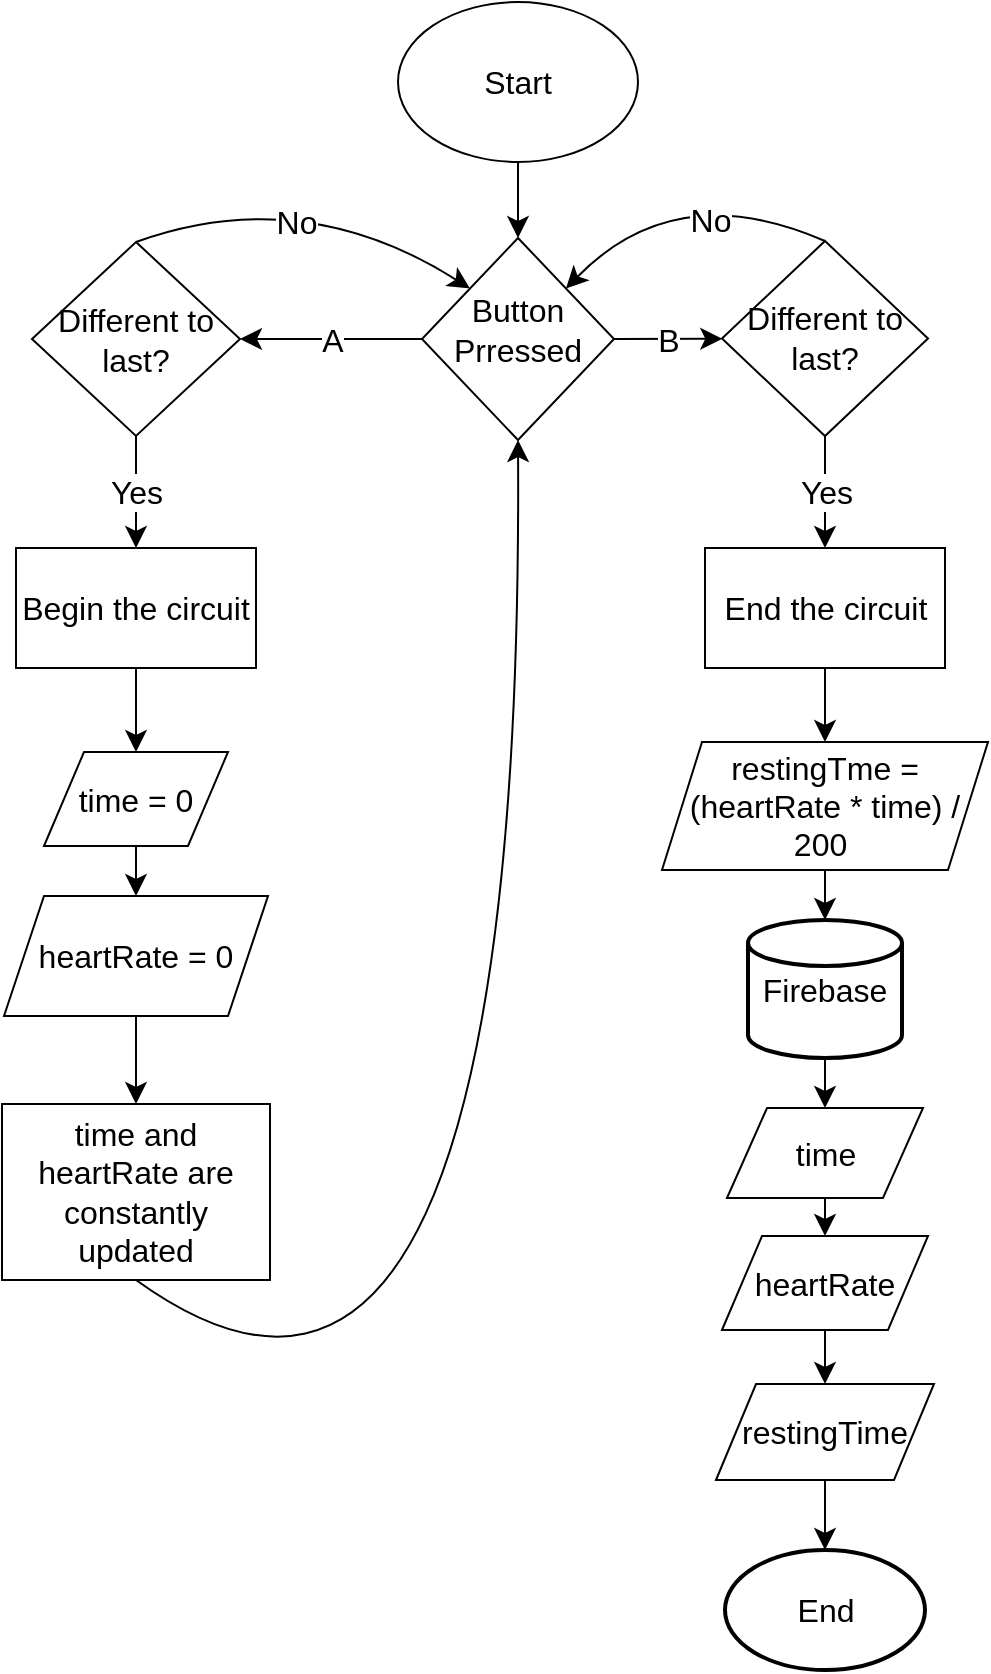 <mxfile version="22.1.11" type="github">
  <diagram name="Page-1" id="UYRgRn9P8_GwJqouFjbf">
    <mxGraphModel dx="1105" dy="1228" grid="0" gridSize="10" guides="1" tooltips="1" connect="1" arrows="1" fold="1" page="0" pageScale="1" pageWidth="850" pageHeight="1100" math="0" shadow="0">
      <root>
        <mxCell id="0" />
        <mxCell id="1" parent="0" />
        <mxCell id="inF__guB-Sgz0s1Ucuuz-1" value="" style="ellipse;whiteSpace=wrap;html=1;fontSize=16;" vertex="1" parent="1">
          <mxGeometry x="163" y="-147" width="120" height="80" as="geometry" />
        </mxCell>
        <mxCell id="inF__guB-Sgz0s1Ucuuz-2" value="" style="endArrow=classic;html=1;rounded=0;fontSize=12;startSize=8;endSize=8;curved=1;exitX=0.5;exitY=1;exitDx=0;exitDy=0;entryX=0.5;entryY=0;entryDx=0;entryDy=0;" edge="1" parent="1" source="inF__guB-Sgz0s1Ucuuz-1" target="inF__guB-Sgz0s1Ucuuz-5">
          <mxGeometry width="50" height="50" relative="1" as="geometry">
            <mxPoint x="255" y="49" as="sourcePoint" />
            <mxPoint x="223" y="13" as="targetPoint" />
          </mxGeometry>
        </mxCell>
        <mxCell id="inF__guB-Sgz0s1Ucuuz-4" value="Start" style="text;html=1;strokeColor=none;fillColor=none;align=center;verticalAlign=middle;whiteSpace=wrap;rounded=0;fontSize=16;" vertex="1" parent="1">
          <mxGeometry x="193" y="-122" width="60" height="30" as="geometry" />
        </mxCell>
        <mxCell id="inF__guB-Sgz0s1Ucuuz-5" value="" style="rhombus;whiteSpace=wrap;html=1;fontSize=16;" vertex="1" parent="1">
          <mxGeometry x="175" y="-29" width="96" height="101" as="geometry" />
        </mxCell>
        <mxCell id="inF__guB-Sgz0s1Ucuuz-6" value="Button Prressed" style="text;html=1;strokeColor=none;fillColor=none;align=center;verticalAlign=middle;whiteSpace=wrap;rounded=0;fontSize=16;" vertex="1" parent="1">
          <mxGeometry x="193" y="2" width="60" height="30" as="geometry" />
        </mxCell>
        <mxCell id="inF__guB-Sgz0s1Ucuuz-7" style="edgeStyle=none;curved=1;rounded=0;orthogonalLoop=1;jettySize=auto;html=1;exitX=0.75;exitY=1;exitDx=0;exitDy=0;fontSize=12;startSize=8;endSize=8;" edge="1" parent="1" source="inF__guB-Sgz0s1Ucuuz-6" target="inF__guB-Sgz0s1Ucuuz-6">
          <mxGeometry relative="1" as="geometry" />
        </mxCell>
        <mxCell id="inF__guB-Sgz0s1Ucuuz-8" value="" style="endArrow=classic;html=1;rounded=0;fontSize=12;startSize=8;endSize=8;curved=1;exitX=0;exitY=0.5;exitDx=0;exitDy=0;entryX=1;entryY=0.5;entryDx=0;entryDy=0;" edge="1" parent="1" source="inF__guB-Sgz0s1Ucuuz-5" target="inF__guB-Sgz0s1Ucuuz-18">
          <mxGeometry relative="1" as="geometry">
            <mxPoint x="35" y="46" as="sourcePoint" />
            <mxPoint x="105" y="6" as="targetPoint" />
          </mxGeometry>
        </mxCell>
        <mxCell id="inF__guB-Sgz0s1Ucuuz-9" value="A" style="edgeLabel;resizable=0;html=1;align=center;verticalAlign=middle;fontSize=16;" connectable="0" vertex="1" parent="inF__guB-Sgz0s1Ucuuz-8">
          <mxGeometry relative="1" as="geometry" />
        </mxCell>
        <mxCell id="inF__guB-Sgz0s1Ucuuz-12" value="Begin the circuit" style="rounded=0;whiteSpace=wrap;html=1;fontSize=16;" vertex="1" parent="1">
          <mxGeometry x="-28" y="126" width="120" height="60" as="geometry" />
        </mxCell>
        <mxCell id="inF__guB-Sgz0s1Ucuuz-13" value="" style="endArrow=classic;html=1;rounded=0;fontSize=12;startSize=8;endSize=8;curved=1;exitX=1;exitY=0.5;exitDx=0;exitDy=0;" edge="1" parent="1" source="inF__guB-Sgz0s1Ucuuz-5" target="inF__guB-Sgz0s1Ucuuz-27">
          <mxGeometry relative="1" as="geometry">
            <mxPoint x="271" y="22" as="sourcePoint" />
            <mxPoint x="317" y="21.5" as="targetPoint" />
          </mxGeometry>
        </mxCell>
        <mxCell id="inF__guB-Sgz0s1Ucuuz-14" value="B" style="edgeLabel;resizable=0;html=1;align=center;verticalAlign=middle;fontSize=16;" connectable="0" vertex="1" parent="inF__guB-Sgz0s1Ucuuz-13">
          <mxGeometry relative="1" as="geometry" />
        </mxCell>
        <mxCell id="inF__guB-Sgz0s1Ucuuz-57" style="edgeStyle=none;curved=1;rounded=0;orthogonalLoop=1;jettySize=auto;html=1;exitX=0.5;exitY=0;exitDx=0;exitDy=0;entryX=0;entryY=0;entryDx=0;entryDy=0;fontSize=12;startSize=8;endSize=8;" edge="1" parent="1" source="inF__guB-Sgz0s1Ucuuz-18" target="inF__guB-Sgz0s1Ucuuz-5">
          <mxGeometry relative="1" as="geometry">
            <Array as="points">
              <mxPoint x="115" y="-57" />
            </Array>
          </mxGeometry>
        </mxCell>
        <mxCell id="inF__guB-Sgz0s1Ucuuz-59" value="No" style="edgeLabel;html=1;align=center;verticalAlign=middle;resizable=0;points=[];fontSize=16;" vertex="1" connectable="0" parent="inF__guB-Sgz0s1Ucuuz-57">
          <mxGeometry x="-0.162" y="-18" relative="1" as="geometry">
            <mxPoint as="offset" />
          </mxGeometry>
        </mxCell>
        <mxCell id="inF__guB-Sgz0s1Ucuuz-18" value="Different to last?" style="rhombus;whiteSpace=wrap;html=1;fontSize=16;" vertex="1" parent="1">
          <mxGeometry x="-20" y="-27" width="104" height="97" as="geometry" />
        </mxCell>
        <mxCell id="inF__guB-Sgz0s1Ucuuz-19" value="" style="endArrow=classic;html=1;rounded=0;fontSize=12;startSize=8;endSize=8;curved=1;exitX=0.5;exitY=1;exitDx=0;exitDy=0;entryX=0.5;entryY=0;entryDx=0;entryDy=0;" edge="1" parent="1" source="inF__guB-Sgz0s1Ucuuz-18" target="inF__guB-Sgz0s1Ucuuz-12">
          <mxGeometry relative="1" as="geometry">
            <mxPoint x="29" y="92" as="sourcePoint" />
            <mxPoint x="34" y="134" as="targetPoint" />
          </mxGeometry>
        </mxCell>
        <mxCell id="inF__guB-Sgz0s1Ucuuz-20" value="Yes" style="edgeLabel;resizable=0;html=1;align=center;verticalAlign=middle;fontSize=16;" connectable="0" vertex="1" parent="inF__guB-Sgz0s1Ucuuz-19">
          <mxGeometry relative="1" as="geometry" />
        </mxCell>
        <mxCell id="inF__guB-Sgz0s1Ucuuz-58" style="edgeStyle=none;curved=1;rounded=0;orthogonalLoop=1;jettySize=auto;html=1;exitX=0.5;exitY=0;exitDx=0;exitDy=0;entryX=1;entryY=0;entryDx=0;entryDy=0;fontSize=12;startSize=8;endSize=8;" edge="1" parent="1" source="inF__guB-Sgz0s1Ucuuz-27" target="inF__guB-Sgz0s1Ucuuz-5">
          <mxGeometry relative="1" as="geometry">
            <Array as="points">
              <mxPoint x="302" y="-60" />
            </Array>
          </mxGeometry>
        </mxCell>
        <mxCell id="inF__guB-Sgz0s1Ucuuz-60" value="No" style="edgeLabel;html=1;align=center;verticalAlign=middle;resizable=0;points=[];fontSize=16;" vertex="1" connectable="0" parent="inF__guB-Sgz0s1Ucuuz-58">
          <mxGeometry x="-0.288" y="13" relative="1" as="geometry">
            <mxPoint as="offset" />
          </mxGeometry>
        </mxCell>
        <mxCell id="inF__guB-Sgz0s1Ucuuz-27" value="Different to last?" style="rhombus;whiteSpace=wrap;html=1;fontSize=16;" vertex="1" parent="1">
          <mxGeometry x="325" y="-27.5" width="103" height="97.5" as="geometry" />
        </mxCell>
        <mxCell id="inF__guB-Sgz0s1Ucuuz-31" value="" style="endArrow=classic;html=1;rounded=0;fontSize=12;startSize=8;endSize=8;curved=1;exitX=0.5;exitY=1;exitDx=0;exitDy=0;entryX=0.5;entryY=0;entryDx=0;entryDy=0;" edge="1" parent="1" source="inF__guB-Sgz0s1Ucuuz-27" target="inF__guB-Sgz0s1Ucuuz-33">
          <mxGeometry relative="1" as="geometry">
            <mxPoint x="147" y="198" as="sourcePoint" />
            <mxPoint x="372" y="125" as="targetPoint" />
          </mxGeometry>
        </mxCell>
        <mxCell id="inF__guB-Sgz0s1Ucuuz-32" value="Yes" style="edgeLabel;resizable=0;html=1;align=center;verticalAlign=middle;fontSize=16;" connectable="0" vertex="1" parent="inF__guB-Sgz0s1Ucuuz-31">
          <mxGeometry relative="1" as="geometry" />
        </mxCell>
        <mxCell id="inF__guB-Sgz0s1Ucuuz-33" value="End the circuit" style="rounded=0;whiteSpace=wrap;html=1;fontSize=16;" vertex="1" parent="1">
          <mxGeometry x="316.5" y="126" width="120" height="60" as="geometry" />
        </mxCell>
        <mxCell id="inF__guB-Sgz0s1Ucuuz-48" style="edgeStyle=none;curved=1;rounded=0;orthogonalLoop=1;jettySize=auto;html=1;exitX=0.5;exitY=1;exitDx=0;exitDy=0;entryX=0.5;entryY=0;entryDx=0;entryDy=0;fontSize=12;startSize=8;endSize=8;" edge="1" parent="1" source="inF__guB-Sgz0s1Ucuuz-34" target="inF__guB-Sgz0s1Ucuuz-46">
          <mxGeometry relative="1" as="geometry" />
        </mxCell>
        <mxCell id="inF__guB-Sgz0s1Ucuuz-34" value="time = 0" style="shape=parallelogram;perimeter=parallelogramPerimeter;whiteSpace=wrap;html=1;fixedSize=1;fontSize=16;" vertex="1" parent="1">
          <mxGeometry x="-14" y="228" width="92" height="47" as="geometry" />
        </mxCell>
        <mxCell id="inF__guB-Sgz0s1Ucuuz-35" value="" style="endArrow=classic;html=1;rounded=0;fontSize=12;startSize=8;endSize=8;curved=1;exitX=0.5;exitY=1;exitDx=0;exitDy=0;entryX=0.5;entryY=0;entryDx=0;entryDy=0;" edge="1" parent="1" source="inF__guB-Sgz0s1Ucuuz-12" target="inF__guB-Sgz0s1Ucuuz-34">
          <mxGeometry width="50" height="50" relative="1" as="geometry">
            <mxPoint x="172" y="223" as="sourcePoint" />
            <mxPoint x="222" y="173" as="targetPoint" />
          </mxGeometry>
        </mxCell>
        <mxCell id="inF__guB-Sgz0s1Ucuuz-43" style="edgeStyle=none;curved=1;rounded=0;orthogonalLoop=1;jettySize=auto;html=1;exitX=0.5;exitY=1;exitDx=0;exitDy=0;entryX=0.5;entryY=0;entryDx=0;entryDy=0;fontSize=12;startSize=8;endSize=8;" edge="1" parent="1" source="inF__guB-Sgz0s1Ucuuz-36" target="inF__guB-Sgz0s1Ucuuz-37">
          <mxGeometry relative="1" as="geometry" />
        </mxCell>
        <mxCell id="inF__guB-Sgz0s1Ucuuz-36" value="time" style="shape=parallelogram;perimeter=parallelogramPerimeter;whiteSpace=wrap;html=1;fixedSize=1;fontSize=16;" vertex="1" parent="1">
          <mxGeometry x="327.5" y="406" width="98" height="45" as="geometry" />
        </mxCell>
        <mxCell id="inF__guB-Sgz0s1Ucuuz-44" style="edgeStyle=none;curved=1;rounded=0;orthogonalLoop=1;jettySize=auto;html=1;exitX=0.5;exitY=1;exitDx=0;exitDy=0;entryX=0.5;entryY=0;entryDx=0;entryDy=0;fontSize=12;startSize=8;endSize=8;" edge="1" parent="1" source="inF__guB-Sgz0s1Ucuuz-37" target="inF__guB-Sgz0s1Ucuuz-38">
          <mxGeometry relative="1" as="geometry" />
        </mxCell>
        <mxCell id="inF__guB-Sgz0s1Ucuuz-37" value="heartRate" style="shape=parallelogram;perimeter=parallelogramPerimeter;whiteSpace=wrap;html=1;fixedSize=1;fontSize=16;" vertex="1" parent="1">
          <mxGeometry x="325" y="470" width="103" height="47" as="geometry" />
        </mxCell>
        <mxCell id="inF__guB-Sgz0s1Ucuuz-38" value="restingTime" style="shape=parallelogram;perimeter=parallelogramPerimeter;whiteSpace=wrap;html=1;fixedSize=1;fontSize=16;" vertex="1" parent="1">
          <mxGeometry x="322" y="544" width="109" height="48" as="geometry" />
        </mxCell>
        <mxCell id="inF__guB-Sgz0s1Ucuuz-39" value="" style="endArrow=classic;html=1;rounded=0;fontSize=12;startSize=8;endSize=8;curved=1;exitX=0.5;exitY=1;exitDx=0;exitDy=0;entryX=0.5;entryY=0;entryDx=0;entryDy=0;" edge="1" parent="1" source="inF__guB-Sgz0s1Ucuuz-33" target="inF__guB-Sgz0s1Ucuuz-61">
          <mxGeometry width="50" height="50" relative="1" as="geometry">
            <mxPoint x="352" y="263" as="sourcePoint" />
            <mxPoint x="335" y="231" as="targetPoint" />
          </mxGeometry>
        </mxCell>
        <mxCell id="inF__guB-Sgz0s1Ucuuz-54" style="edgeStyle=none;curved=1;rounded=0;orthogonalLoop=1;jettySize=auto;html=1;exitX=0.5;exitY=1;exitDx=0;exitDy=0;entryX=0.5;entryY=0;entryDx=0;entryDy=0;fontSize=12;startSize=8;endSize=8;" edge="1" parent="1" source="inF__guB-Sgz0s1Ucuuz-46" target="inF__guB-Sgz0s1Ucuuz-53">
          <mxGeometry relative="1" as="geometry" />
        </mxCell>
        <mxCell id="inF__guB-Sgz0s1Ucuuz-46" value="heartRate = 0" style="shape=parallelogram;perimeter=parallelogramPerimeter;whiteSpace=wrap;html=1;fixedSize=1;fontSize=16;" vertex="1" parent="1">
          <mxGeometry x="-34" y="300" width="132" height="60" as="geometry" />
        </mxCell>
        <mxCell id="inF__guB-Sgz0s1Ucuuz-50" value="End" style="strokeWidth=2;html=1;shape=mxgraph.flowchart.start_1;whiteSpace=wrap;fontSize=16;" vertex="1" parent="1">
          <mxGeometry x="326.5" y="627" width="100" height="60" as="geometry" />
        </mxCell>
        <mxCell id="inF__guB-Sgz0s1Ucuuz-52" style="edgeStyle=none;curved=1;rounded=0;orthogonalLoop=1;jettySize=auto;html=1;exitX=0.5;exitY=1;exitDx=0;exitDy=0;entryX=0.5;entryY=0;entryDx=0;entryDy=0;entryPerimeter=0;fontSize=12;startSize=8;endSize=8;" edge="1" parent="1" source="inF__guB-Sgz0s1Ucuuz-38" target="inF__guB-Sgz0s1Ucuuz-50">
          <mxGeometry relative="1" as="geometry" />
        </mxCell>
        <mxCell id="inF__guB-Sgz0s1Ucuuz-55" style="edgeStyle=none;curved=1;rounded=0;orthogonalLoop=1;jettySize=auto;html=1;exitX=0.5;exitY=1;exitDx=0;exitDy=0;entryX=0.5;entryY=1;entryDx=0;entryDy=0;fontSize=12;startSize=8;endSize=8;" edge="1" parent="1" source="inF__guB-Sgz0s1Ucuuz-53" target="inF__guB-Sgz0s1Ucuuz-5">
          <mxGeometry relative="1" as="geometry">
            <Array as="points">
              <mxPoint x="226" y="632" />
            </Array>
          </mxGeometry>
        </mxCell>
        <mxCell id="inF__guB-Sgz0s1Ucuuz-53" value="time and heartRate are constantly updated" style="rounded=0;whiteSpace=wrap;html=1;fontSize=16;" vertex="1" parent="1">
          <mxGeometry x="-35" y="404" width="134" height="88" as="geometry" />
        </mxCell>
        <mxCell id="inF__guB-Sgz0s1Ucuuz-63" style="edgeStyle=none;curved=1;rounded=0;orthogonalLoop=1;jettySize=auto;html=1;exitX=0.5;exitY=1;exitDx=0;exitDy=0;fontSize=12;startSize=8;endSize=8;entryX=0.5;entryY=0;entryDx=0;entryDy=0;entryPerimeter=0;" edge="1" parent="1" source="inF__guB-Sgz0s1Ucuuz-61" target="inF__guB-Sgz0s1Ucuuz-64">
          <mxGeometry relative="1" as="geometry">
            <mxPoint x="356" y="322" as="targetPoint" />
          </mxGeometry>
        </mxCell>
        <mxCell id="inF__guB-Sgz0s1Ucuuz-61" value="restingTme = (heartRate * time) / 200&amp;nbsp;" style="shape=parallelogram;perimeter=parallelogramPerimeter;whiteSpace=wrap;html=1;fixedSize=1;fontSize=16;" vertex="1" parent="1">
          <mxGeometry x="295" y="223" width="163" height="64" as="geometry" />
        </mxCell>
        <mxCell id="inF__guB-Sgz0s1Ucuuz-66" style="edgeStyle=none;curved=1;rounded=0;orthogonalLoop=1;jettySize=auto;html=1;exitX=0.5;exitY=1;exitDx=0;exitDy=0;exitPerimeter=0;entryX=0.5;entryY=0;entryDx=0;entryDy=0;fontSize=12;startSize=8;endSize=8;" edge="1" parent="1" source="inF__guB-Sgz0s1Ucuuz-64" target="inF__guB-Sgz0s1Ucuuz-36">
          <mxGeometry relative="1" as="geometry" />
        </mxCell>
        <mxCell id="inF__guB-Sgz0s1Ucuuz-64" value="Firebase" style="strokeWidth=2;html=1;shape=mxgraph.flowchart.database;whiteSpace=wrap;fontSize=16;" vertex="1" parent="1">
          <mxGeometry x="338" y="312" width="77" height="69" as="geometry" />
        </mxCell>
      </root>
    </mxGraphModel>
  </diagram>
</mxfile>
